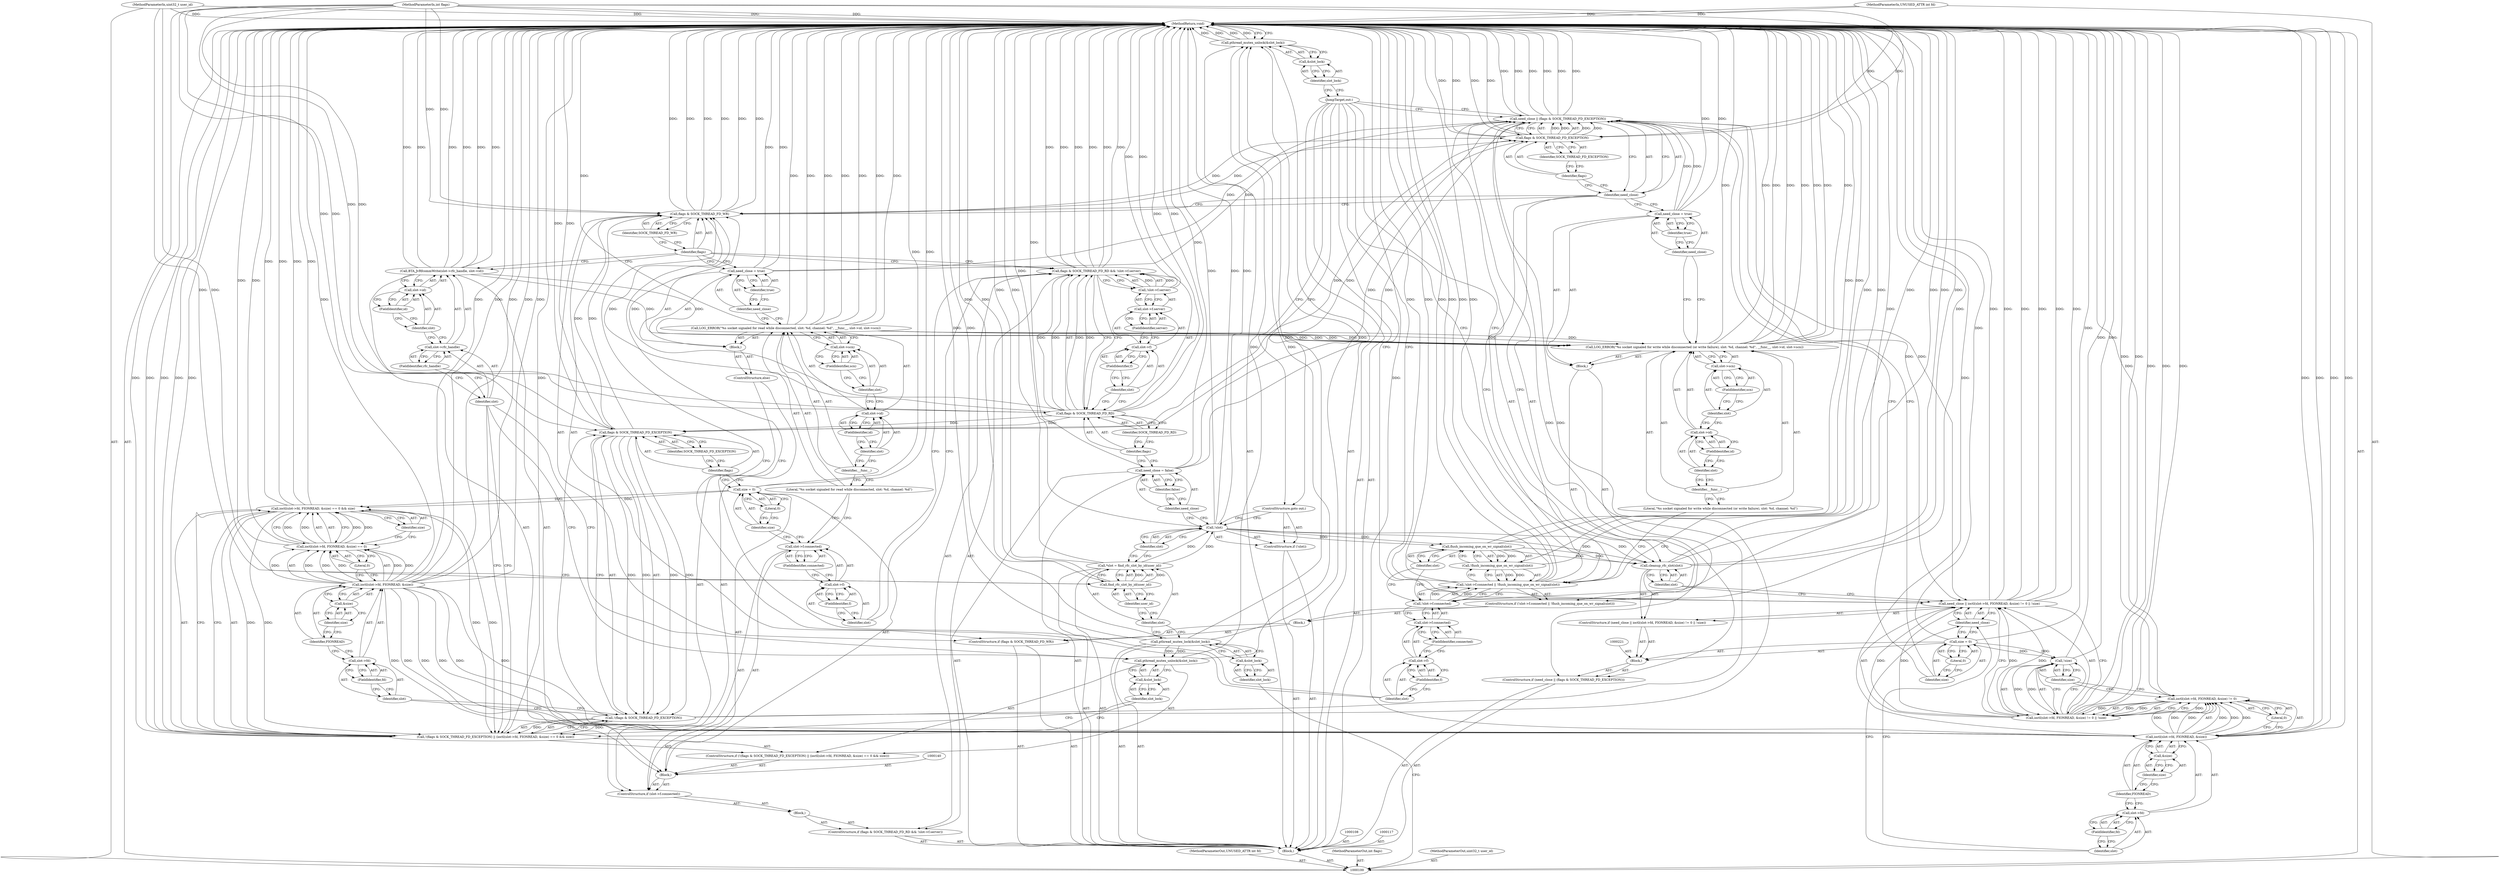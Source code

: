 digraph "1_Android_472271b153c5dc53c28beac55480a8d8434b2d5c_34" {
"1000246" [label="(MethodReturn,void)"];
"1000101" [label="(MethodParameterIn,UNUSED_ATTR int fd)"];
"1000342" [label="(MethodParameterOut,UNUSED_ATTR int fd)"];
"1000102" [label="(MethodParameterIn,int flags)"];
"1000343" [label="(MethodParameterOut,int flags)"];
"1000103" [label="(MethodParameterIn,uint32_t user_id)"];
"1000344" [label="(MethodParameterOut,uint32_t user_id)"];
"1000104" [label="(Block,)"];
"1000121" [label="(ControlStructure,if (flags & SOCK_THREAD_FD_RD && !slot->f.server))"];
"1000125" [label="(Identifier,SOCK_THREAD_FD_RD)"];
"1000126" [label="(Call,!slot->f.server)"];
"1000127" [label="(Call,slot->f.server)"];
"1000128" [label="(Call,slot->f)"];
"1000129" [label="(Identifier,slot)"];
"1000130" [label="(FieldIdentifier,f)"];
"1000131" [label="(FieldIdentifier,server)"];
"1000122" [label="(Call,flags & SOCK_THREAD_FD_RD && !slot->f.server)"];
"1000123" [label="(Call,flags & SOCK_THREAD_FD_RD)"];
"1000124" [label="(Identifier,flags)"];
"1000132" [label="(Block,)"];
"1000137" [label="(FieldIdentifier,f)"];
"1000138" [label="(FieldIdentifier,connected)"];
"1000133" [label="(ControlStructure,if (slot->f.connected))"];
"1000134" [label="(Call,slot->f.connected)"];
"1000135" [label="(Call,slot->f)"];
"1000136" [label="(Identifier,slot)"];
"1000141" [label="(Call,size = 0)"];
"1000142" [label="(Identifier,size)"];
"1000143" [label="(Literal,0)"];
"1000139" [label="(Block,)"];
"1000145" [label="(Call,!(flags & SOCK_THREAD_FD_EXCEPTION) || (ioctl(slot->fd, FIONREAD, &size) == 0 && size))"];
"1000146" [label="(Call,!(flags & SOCK_THREAD_FD_EXCEPTION))"];
"1000147" [label="(Call,flags & SOCK_THREAD_FD_EXCEPTION)"];
"1000148" [label="(Identifier,flags)"];
"1000149" [label="(Identifier,SOCK_THREAD_FD_EXCEPTION)"];
"1000150" [label="(Call,ioctl(slot->fd, FIONREAD, &size) == 0 && size)"];
"1000151" [label="(Call,ioctl(slot->fd, FIONREAD, &size) == 0)"];
"1000152" [label="(Call,ioctl(slot->fd, FIONREAD, &size))"];
"1000153" [label="(Call,slot->fd)"];
"1000154" [label="(Identifier,slot)"];
"1000144" [label="(ControlStructure,if (!(flags & SOCK_THREAD_FD_EXCEPTION) || (ioctl(slot->fd, FIONREAD, &size) == 0 && size)))"];
"1000155" [label="(FieldIdentifier,fd)"];
"1000156" [label="(Identifier,FIONREAD)"];
"1000157" [label="(Call,&size)"];
"1000158" [label="(Identifier,size)"];
"1000159" [label="(Literal,0)"];
"1000160" [label="(Identifier,size)"];
"1000162" [label="(Call,&slot_lock)"];
"1000163" [label="(Identifier,slot_lock)"];
"1000161" [label="(Call,pthread_mutex_unlock(&slot_lock))"];
"1000165" [label="(Call,slot->rfc_handle)"];
"1000166" [label="(Identifier,slot)"];
"1000167" [label="(FieldIdentifier,rfc_handle)"];
"1000168" [label="(Call,slot->id)"];
"1000169" [label="(Identifier,slot)"];
"1000170" [label="(FieldIdentifier,id)"];
"1000164" [label="(Call,BTA_JvRfcommWrite(slot->rfc_handle, slot->id))"];
"1000172" [label="(Block,)"];
"1000171" [label="(ControlStructure,else)"];
"1000176" [label="(Call,slot->id)"];
"1000177" [label="(Identifier,slot)"];
"1000178" [label="(FieldIdentifier,id)"];
"1000179" [label="(Call,slot->scn)"];
"1000180" [label="(Identifier,slot)"];
"1000181" [label="(FieldIdentifier,scn)"];
"1000174" [label="(Literal,\"%s socket signaled for read while disconnected, slot: %d, channel: %d\")"];
"1000173" [label="(Call,LOG_ERROR(\"%s socket signaled for read while disconnected, slot: %d, channel: %d\", __func__, slot->id, slot->scn))"];
"1000175" [label="(Identifier,__func__)"];
"1000184" [label="(Identifier,true)"];
"1000182" [label="(Call,need_close = true)"];
"1000183" [label="(Identifier,need_close)"];
"1000105" [label="(Call,pthread_mutex_lock(&slot_lock))"];
"1000106" [label="(Call,&slot_lock)"];
"1000107" [label="(Identifier,slot_lock)"];
"1000185" [label="(ControlStructure,if (flags & SOCK_THREAD_FD_WR))"];
"1000188" [label="(Identifier,SOCK_THREAD_FD_WR)"];
"1000189" [label="(Block,)"];
"1000186" [label="(Call,flags & SOCK_THREAD_FD_WR)"];
"1000187" [label="(Identifier,flags)"];
"1000190" [label="(ControlStructure,if (!slot->f.connected || !flush_incoming_que_on_wr_signal(slot)))"];
"1000196" [label="(FieldIdentifier,f)"];
"1000197" [label="(FieldIdentifier,connected)"];
"1000198" [label="(Call,!flush_incoming_que_on_wr_signal(slot))"];
"1000199" [label="(Call,flush_incoming_que_on_wr_signal(slot))"];
"1000191" [label="(Call,!slot->f.connected || !flush_incoming_que_on_wr_signal(slot))"];
"1000192" [label="(Call,!slot->f.connected)"];
"1000193" [label="(Call,slot->f.connected)"];
"1000194" [label="(Call,slot->f)"];
"1000195" [label="(Identifier,slot)"];
"1000200" [label="(Identifier,slot)"];
"1000201" [label="(Block,)"];
"1000204" [label="(Identifier,__func__)"];
"1000205" [label="(Call,slot->id)"];
"1000206" [label="(Identifier,slot)"];
"1000207" [label="(FieldIdentifier,id)"];
"1000208" [label="(Call,slot->scn)"];
"1000209" [label="(Identifier,slot)"];
"1000210" [label="(FieldIdentifier,scn)"];
"1000203" [label="(Literal,\"%s socket signaled for write while disconnected (or write failure), slot: %d, channel: %d\")"];
"1000202" [label="(Call,LOG_ERROR(\"%s socket signaled for write while disconnected (or write failure), slot: %d, channel: %d\", __func__, slot->id, slot->scn))"];
"1000213" [label="(Identifier,true)"];
"1000211" [label="(Call,need_close = true)"];
"1000212" [label="(Identifier,need_close)"];
"1000217" [label="(Call,flags & SOCK_THREAD_FD_EXCEPTION)"];
"1000218" [label="(Identifier,flags)"];
"1000214" [label="(ControlStructure,if (need_close || (flags & SOCK_THREAD_FD_EXCEPTION)))"];
"1000219" [label="(Identifier,SOCK_THREAD_FD_EXCEPTION)"];
"1000215" [label="(Call,need_close || (flags & SOCK_THREAD_FD_EXCEPTION))"];
"1000216" [label="(Identifier,need_close)"];
"1000224" [label="(Literal,0)"];
"1000220" [label="(Block,)"];
"1000222" [label="(Call,size = 0)"];
"1000223" [label="(Identifier,size)"];
"1000228" [label="(Call,ioctl(slot->fd, FIONREAD, &size) != 0 || !size)"];
"1000229" [label="(Call,ioctl(slot->fd, FIONREAD, &size) != 0)"];
"1000230" [label="(Call,ioctl(slot->fd, FIONREAD, &size))"];
"1000231" [label="(Call,slot->fd)"];
"1000232" [label="(Identifier,slot)"];
"1000233" [label="(FieldIdentifier,fd)"];
"1000234" [label="(Identifier,FIONREAD)"];
"1000225" [label="(ControlStructure,if (need_close || ioctl(slot->fd, FIONREAD, &size) != 0 || !size))"];
"1000235" [label="(Call,&size)"];
"1000236" [label="(Identifier,size)"];
"1000237" [label="(Literal,0)"];
"1000238" [label="(Call,!size)"];
"1000239" [label="(Identifier,size)"];
"1000226" [label="(Call,need_close || ioctl(slot->fd, FIONREAD, &size) != 0 || !size)"];
"1000227" [label="(Identifier,need_close)"];
"1000241" [label="(Identifier,slot)"];
"1000240" [label="(Call,cleanup_rfc_slot(slot))"];
"1000242" [label="(JumpTarget,out:)"];
"1000243" [label="(Call,pthread_mutex_unlock(&slot_lock))"];
"1000244" [label="(Call,&slot_lock)"];
"1000245" [label="(Identifier,slot_lock)"];
"1000109" [label="(Call,*slot = find_rfc_slot_by_id(user_id))"];
"1000110" [label="(Identifier,slot)"];
"1000111" [label="(Call,find_rfc_slot_by_id(user_id))"];
"1000112" [label="(Identifier,user_id)"];
"1000113" [label="(ControlStructure,if (!slot))"];
"1000114" [label="(Call,!slot)"];
"1000115" [label="(Identifier,slot)"];
"1000116" [label="(ControlStructure,goto out;)"];
"1000120" [label="(Identifier,false)"];
"1000118" [label="(Call,need_close = false)"];
"1000119" [label="(Identifier,need_close)"];
"1000246" -> "1000100"  [label="AST: "];
"1000246" -> "1000243"  [label="CFG: "];
"1000222" -> "1000246"  [label="DDG: "];
"1000230" -> "1000246"  [label="DDG: "];
"1000230" -> "1000246"  [label="DDG: "];
"1000230" -> "1000246"  [label="DDG: "];
"1000173" -> "1000246"  [label="DDG: "];
"1000173" -> "1000246"  [label="DDG: "];
"1000173" -> "1000246"  [label="DDG: "];
"1000173" -> "1000246"  [label="DDG: "];
"1000198" -> "1000246"  [label="DDG: "];
"1000152" -> "1000246"  [label="DDG: "];
"1000152" -> "1000246"  [label="DDG: "];
"1000152" -> "1000246"  [label="DDG: "];
"1000202" -> "1000246"  [label="DDG: "];
"1000202" -> "1000246"  [label="DDG: "];
"1000202" -> "1000246"  [label="DDG: "];
"1000202" -> "1000246"  [label="DDG: "];
"1000186" -> "1000246"  [label="DDG: "];
"1000186" -> "1000246"  [label="DDG: "];
"1000186" -> "1000246"  [label="DDG: "];
"1000164" -> "1000246"  [label="DDG: "];
"1000164" -> "1000246"  [label="DDG: "];
"1000164" -> "1000246"  [label="DDG: "];
"1000122" -> "1000246"  [label="DDG: "];
"1000122" -> "1000246"  [label="DDG: "];
"1000122" -> "1000246"  [label="DDG: "];
"1000141" -> "1000246"  [label="DDG: "];
"1000123" -> "1000246"  [label="DDG: "];
"1000226" -> "1000246"  [label="DDG: "];
"1000226" -> "1000246"  [label="DDG: "];
"1000226" -> "1000246"  [label="DDG: "];
"1000150" -> "1000246"  [label="DDG: "];
"1000150" -> "1000246"  [label="DDG: "];
"1000238" -> "1000246"  [label="DDG: "];
"1000199" -> "1000246"  [label="DDG: "];
"1000215" -> "1000246"  [label="DDG: "];
"1000215" -> "1000246"  [label="DDG: "];
"1000215" -> "1000246"  [label="DDG: "];
"1000105" -> "1000246"  [label="DDG: "];
"1000217" -> "1000246"  [label="DDG: "];
"1000217" -> "1000246"  [label="DDG: "];
"1000240" -> "1000246"  [label="DDG: "];
"1000240" -> "1000246"  [label="DDG: "];
"1000228" -> "1000246"  [label="DDG: "];
"1000228" -> "1000246"  [label="DDG: "];
"1000114" -> "1000246"  [label="DDG: "];
"1000114" -> "1000246"  [label="DDG: "];
"1000182" -> "1000246"  [label="DDG: "];
"1000151" -> "1000246"  [label="DDG: "];
"1000103" -> "1000246"  [label="DDG: "];
"1000191" -> "1000246"  [label="DDG: "];
"1000191" -> "1000246"  [label="DDG: "];
"1000191" -> "1000246"  [label="DDG: "];
"1000147" -> "1000246"  [label="DDG: "];
"1000126" -> "1000246"  [label="DDG: "];
"1000102" -> "1000246"  [label="DDG: "];
"1000111" -> "1000246"  [label="DDG: "];
"1000211" -> "1000246"  [label="DDG: "];
"1000192" -> "1000246"  [label="DDG: "];
"1000101" -> "1000246"  [label="DDG: "];
"1000118" -> "1000246"  [label="DDG: "];
"1000229" -> "1000246"  [label="DDG: "];
"1000145" -> "1000246"  [label="DDG: "];
"1000145" -> "1000246"  [label="DDG: "];
"1000145" -> "1000246"  [label="DDG: "];
"1000243" -> "1000246"  [label="DDG: "];
"1000243" -> "1000246"  [label="DDG: "];
"1000109" -> "1000246"  [label="DDG: "];
"1000101" -> "1000100"  [label="AST: "];
"1000101" -> "1000246"  [label="DDG: "];
"1000342" -> "1000100"  [label="AST: "];
"1000102" -> "1000100"  [label="AST: "];
"1000102" -> "1000246"  [label="DDG: "];
"1000102" -> "1000123"  [label="DDG: "];
"1000102" -> "1000147"  [label="DDG: "];
"1000102" -> "1000186"  [label="DDG: "];
"1000102" -> "1000217"  [label="DDG: "];
"1000343" -> "1000100"  [label="AST: "];
"1000103" -> "1000100"  [label="AST: "];
"1000103" -> "1000246"  [label="DDG: "];
"1000103" -> "1000111"  [label="DDG: "];
"1000344" -> "1000100"  [label="AST: "];
"1000104" -> "1000100"  [label="AST: "];
"1000105" -> "1000104"  [label="AST: "];
"1000108" -> "1000104"  [label="AST: "];
"1000109" -> "1000104"  [label="AST: "];
"1000113" -> "1000104"  [label="AST: "];
"1000117" -> "1000104"  [label="AST: "];
"1000118" -> "1000104"  [label="AST: "];
"1000121" -> "1000104"  [label="AST: "];
"1000185" -> "1000104"  [label="AST: "];
"1000214" -> "1000104"  [label="AST: "];
"1000242" -> "1000104"  [label="AST: "];
"1000243" -> "1000104"  [label="AST: "];
"1000121" -> "1000104"  [label="AST: "];
"1000122" -> "1000121"  [label="AST: "];
"1000132" -> "1000121"  [label="AST: "];
"1000125" -> "1000123"  [label="AST: "];
"1000125" -> "1000124"  [label="CFG: "];
"1000123" -> "1000125"  [label="CFG: "];
"1000126" -> "1000122"  [label="AST: "];
"1000126" -> "1000127"  [label="CFG: "];
"1000127" -> "1000126"  [label="AST: "];
"1000122" -> "1000126"  [label="CFG: "];
"1000126" -> "1000246"  [label="DDG: "];
"1000126" -> "1000122"  [label="DDG: "];
"1000127" -> "1000126"  [label="AST: "];
"1000127" -> "1000131"  [label="CFG: "];
"1000128" -> "1000127"  [label="AST: "];
"1000131" -> "1000127"  [label="AST: "];
"1000126" -> "1000127"  [label="CFG: "];
"1000128" -> "1000127"  [label="AST: "];
"1000128" -> "1000130"  [label="CFG: "];
"1000129" -> "1000128"  [label="AST: "];
"1000130" -> "1000128"  [label="AST: "];
"1000131" -> "1000128"  [label="CFG: "];
"1000129" -> "1000128"  [label="AST: "];
"1000129" -> "1000123"  [label="CFG: "];
"1000130" -> "1000129"  [label="CFG: "];
"1000130" -> "1000128"  [label="AST: "];
"1000130" -> "1000129"  [label="CFG: "];
"1000128" -> "1000130"  [label="CFG: "];
"1000131" -> "1000127"  [label="AST: "];
"1000131" -> "1000128"  [label="CFG: "];
"1000127" -> "1000131"  [label="CFG: "];
"1000122" -> "1000121"  [label="AST: "];
"1000122" -> "1000123"  [label="CFG: "];
"1000122" -> "1000126"  [label="CFG: "];
"1000123" -> "1000122"  [label="AST: "];
"1000126" -> "1000122"  [label="AST: "];
"1000136" -> "1000122"  [label="CFG: "];
"1000187" -> "1000122"  [label="CFG: "];
"1000122" -> "1000246"  [label="DDG: "];
"1000122" -> "1000246"  [label="DDG: "];
"1000122" -> "1000246"  [label="DDG: "];
"1000123" -> "1000122"  [label="DDG: "];
"1000123" -> "1000122"  [label="DDG: "];
"1000126" -> "1000122"  [label="DDG: "];
"1000123" -> "1000122"  [label="AST: "];
"1000123" -> "1000125"  [label="CFG: "];
"1000124" -> "1000123"  [label="AST: "];
"1000125" -> "1000123"  [label="AST: "];
"1000129" -> "1000123"  [label="CFG: "];
"1000122" -> "1000123"  [label="CFG: "];
"1000123" -> "1000246"  [label="DDG: "];
"1000123" -> "1000122"  [label="DDG: "];
"1000123" -> "1000122"  [label="DDG: "];
"1000102" -> "1000123"  [label="DDG: "];
"1000123" -> "1000147"  [label="DDG: "];
"1000123" -> "1000186"  [label="DDG: "];
"1000124" -> "1000123"  [label="AST: "];
"1000124" -> "1000118"  [label="CFG: "];
"1000125" -> "1000124"  [label="CFG: "];
"1000132" -> "1000121"  [label="AST: "];
"1000133" -> "1000132"  [label="AST: "];
"1000137" -> "1000135"  [label="AST: "];
"1000137" -> "1000136"  [label="CFG: "];
"1000135" -> "1000137"  [label="CFG: "];
"1000138" -> "1000134"  [label="AST: "];
"1000138" -> "1000135"  [label="CFG: "];
"1000134" -> "1000138"  [label="CFG: "];
"1000133" -> "1000132"  [label="AST: "];
"1000134" -> "1000133"  [label="AST: "];
"1000139" -> "1000133"  [label="AST: "];
"1000171" -> "1000133"  [label="AST: "];
"1000134" -> "1000133"  [label="AST: "];
"1000134" -> "1000138"  [label="CFG: "];
"1000135" -> "1000134"  [label="AST: "];
"1000138" -> "1000134"  [label="AST: "];
"1000142" -> "1000134"  [label="CFG: "];
"1000174" -> "1000134"  [label="CFG: "];
"1000135" -> "1000134"  [label="AST: "];
"1000135" -> "1000137"  [label="CFG: "];
"1000136" -> "1000135"  [label="AST: "];
"1000137" -> "1000135"  [label="AST: "];
"1000138" -> "1000135"  [label="CFG: "];
"1000136" -> "1000135"  [label="AST: "];
"1000136" -> "1000122"  [label="CFG: "];
"1000137" -> "1000136"  [label="CFG: "];
"1000141" -> "1000139"  [label="AST: "];
"1000141" -> "1000143"  [label="CFG: "];
"1000142" -> "1000141"  [label="AST: "];
"1000143" -> "1000141"  [label="AST: "];
"1000148" -> "1000141"  [label="CFG: "];
"1000141" -> "1000246"  [label="DDG: "];
"1000141" -> "1000150"  [label="DDG: "];
"1000142" -> "1000141"  [label="AST: "];
"1000142" -> "1000134"  [label="CFG: "];
"1000143" -> "1000142"  [label="CFG: "];
"1000143" -> "1000141"  [label="AST: "];
"1000143" -> "1000142"  [label="CFG: "];
"1000141" -> "1000143"  [label="CFG: "];
"1000139" -> "1000133"  [label="AST: "];
"1000140" -> "1000139"  [label="AST: "];
"1000141" -> "1000139"  [label="AST: "];
"1000144" -> "1000139"  [label="AST: "];
"1000164" -> "1000139"  [label="AST: "];
"1000145" -> "1000144"  [label="AST: "];
"1000145" -> "1000146"  [label="CFG: "];
"1000145" -> "1000150"  [label="CFG: "];
"1000146" -> "1000145"  [label="AST: "];
"1000150" -> "1000145"  [label="AST: "];
"1000163" -> "1000145"  [label="CFG: "];
"1000166" -> "1000145"  [label="CFG: "];
"1000145" -> "1000246"  [label="DDG: "];
"1000145" -> "1000246"  [label="DDG: "];
"1000145" -> "1000246"  [label="DDG: "];
"1000146" -> "1000145"  [label="DDG: "];
"1000150" -> "1000145"  [label="DDG: "];
"1000150" -> "1000145"  [label="DDG: "];
"1000146" -> "1000145"  [label="AST: "];
"1000146" -> "1000147"  [label="CFG: "];
"1000147" -> "1000146"  [label="AST: "];
"1000154" -> "1000146"  [label="CFG: "];
"1000145" -> "1000146"  [label="CFG: "];
"1000146" -> "1000145"  [label="DDG: "];
"1000147" -> "1000146"  [label="DDG: "];
"1000147" -> "1000146"  [label="DDG: "];
"1000146" -> "1000215"  [label="DDG: "];
"1000147" -> "1000146"  [label="AST: "];
"1000147" -> "1000149"  [label="CFG: "];
"1000148" -> "1000147"  [label="AST: "];
"1000149" -> "1000147"  [label="AST: "];
"1000146" -> "1000147"  [label="CFG: "];
"1000147" -> "1000246"  [label="DDG: "];
"1000147" -> "1000146"  [label="DDG: "];
"1000147" -> "1000146"  [label="DDG: "];
"1000123" -> "1000147"  [label="DDG: "];
"1000102" -> "1000147"  [label="DDG: "];
"1000147" -> "1000186"  [label="DDG: "];
"1000147" -> "1000217"  [label="DDG: "];
"1000148" -> "1000147"  [label="AST: "];
"1000148" -> "1000141"  [label="CFG: "];
"1000149" -> "1000148"  [label="CFG: "];
"1000149" -> "1000147"  [label="AST: "];
"1000149" -> "1000148"  [label="CFG: "];
"1000147" -> "1000149"  [label="CFG: "];
"1000150" -> "1000145"  [label="AST: "];
"1000150" -> "1000151"  [label="CFG: "];
"1000150" -> "1000160"  [label="CFG: "];
"1000151" -> "1000150"  [label="AST: "];
"1000160" -> "1000150"  [label="AST: "];
"1000145" -> "1000150"  [label="CFG: "];
"1000150" -> "1000246"  [label="DDG: "];
"1000150" -> "1000246"  [label="DDG: "];
"1000150" -> "1000145"  [label="DDG: "];
"1000150" -> "1000145"  [label="DDG: "];
"1000151" -> "1000150"  [label="DDG: "];
"1000151" -> "1000150"  [label="DDG: "];
"1000141" -> "1000150"  [label="DDG: "];
"1000151" -> "1000150"  [label="AST: "];
"1000151" -> "1000159"  [label="CFG: "];
"1000152" -> "1000151"  [label="AST: "];
"1000159" -> "1000151"  [label="AST: "];
"1000160" -> "1000151"  [label="CFG: "];
"1000150" -> "1000151"  [label="CFG: "];
"1000151" -> "1000246"  [label="DDG: "];
"1000151" -> "1000150"  [label="DDG: "];
"1000151" -> "1000150"  [label="DDG: "];
"1000152" -> "1000151"  [label="DDG: "];
"1000152" -> "1000151"  [label="DDG: "];
"1000152" -> "1000151"  [label="DDG: "];
"1000152" -> "1000151"  [label="AST: "];
"1000152" -> "1000157"  [label="CFG: "];
"1000153" -> "1000152"  [label="AST: "];
"1000156" -> "1000152"  [label="AST: "];
"1000157" -> "1000152"  [label="AST: "];
"1000159" -> "1000152"  [label="CFG: "];
"1000152" -> "1000246"  [label="DDG: "];
"1000152" -> "1000246"  [label="DDG: "];
"1000152" -> "1000246"  [label="DDG: "];
"1000152" -> "1000151"  [label="DDG: "];
"1000152" -> "1000151"  [label="DDG: "];
"1000152" -> "1000151"  [label="DDG: "];
"1000152" -> "1000230"  [label="DDG: "];
"1000152" -> "1000230"  [label="DDG: "];
"1000152" -> "1000230"  [label="DDG: "];
"1000153" -> "1000152"  [label="AST: "];
"1000153" -> "1000155"  [label="CFG: "];
"1000154" -> "1000153"  [label="AST: "];
"1000155" -> "1000153"  [label="AST: "];
"1000156" -> "1000153"  [label="CFG: "];
"1000154" -> "1000153"  [label="AST: "];
"1000154" -> "1000146"  [label="CFG: "];
"1000155" -> "1000154"  [label="CFG: "];
"1000144" -> "1000139"  [label="AST: "];
"1000145" -> "1000144"  [label="AST: "];
"1000161" -> "1000144"  [label="AST: "];
"1000155" -> "1000153"  [label="AST: "];
"1000155" -> "1000154"  [label="CFG: "];
"1000153" -> "1000155"  [label="CFG: "];
"1000156" -> "1000152"  [label="AST: "];
"1000156" -> "1000153"  [label="CFG: "];
"1000158" -> "1000156"  [label="CFG: "];
"1000157" -> "1000152"  [label="AST: "];
"1000157" -> "1000158"  [label="CFG: "];
"1000158" -> "1000157"  [label="AST: "];
"1000152" -> "1000157"  [label="CFG: "];
"1000158" -> "1000157"  [label="AST: "];
"1000158" -> "1000156"  [label="CFG: "];
"1000157" -> "1000158"  [label="CFG: "];
"1000159" -> "1000151"  [label="AST: "];
"1000159" -> "1000152"  [label="CFG: "];
"1000151" -> "1000159"  [label="CFG: "];
"1000160" -> "1000150"  [label="AST: "];
"1000160" -> "1000151"  [label="CFG: "];
"1000150" -> "1000160"  [label="CFG: "];
"1000162" -> "1000161"  [label="AST: "];
"1000162" -> "1000163"  [label="CFG: "];
"1000163" -> "1000162"  [label="AST: "];
"1000161" -> "1000162"  [label="CFG: "];
"1000163" -> "1000162"  [label="AST: "];
"1000163" -> "1000145"  [label="CFG: "];
"1000162" -> "1000163"  [label="CFG: "];
"1000161" -> "1000144"  [label="AST: "];
"1000161" -> "1000162"  [label="CFG: "];
"1000162" -> "1000161"  [label="AST: "];
"1000166" -> "1000161"  [label="CFG: "];
"1000105" -> "1000161"  [label="DDG: "];
"1000161" -> "1000243"  [label="DDG: "];
"1000165" -> "1000164"  [label="AST: "];
"1000165" -> "1000167"  [label="CFG: "];
"1000166" -> "1000165"  [label="AST: "];
"1000167" -> "1000165"  [label="AST: "];
"1000169" -> "1000165"  [label="CFG: "];
"1000166" -> "1000165"  [label="AST: "];
"1000166" -> "1000161"  [label="CFG: "];
"1000166" -> "1000145"  [label="CFG: "];
"1000167" -> "1000166"  [label="CFG: "];
"1000167" -> "1000165"  [label="AST: "];
"1000167" -> "1000166"  [label="CFG: "];
"1000165" -> "1000167"  [label="CFG: "];
"1000168" -> "1000164"  [label="AST: "];
"1000168" -> "1000170"  [label="CFG: "];
"1000169" -> "1000168"  [label="AST: "];
"1000170" -> "1000168"  [label="AST: "];
"1000164" -> "1000168"  [label="CFG: "];
"1000169" -> "1000168"  [label="AST: "];
"1000169" -> "1000165"  [label="CFG: "];
"1000170" -> "1000169"  [label="CFG: "];
"1000170" -> "1000168"  [label="AST: "];
"1000170" -> "1000169"  [label="CFG: "];
"1000168" -> "1000170"  [label="CFG: "];
"1000164" -> "1000139"  [label="AST: "];
"1000164" -> "1000168"  [label="CFG: "];
"1000165" -> "1000164"  [label="AST: "];
"1000168" -> "1000164"  [label="AST: "];
"1000187" -> "1000164"  [label="CFG: "];
"1000164" -> "1000246"  [label="DDG: "];
"1000164" -> "1000246"  [label="DDG: "];
"1000164" -> "1000246"  [label="DDG: "];
"1000164" -> "1000202"  [label="DDG: "];
"1000172" -> "1000171"  [label="AST: "];
"1000173" -> "1000172"  [label="AST: "];
"1000182" -> "1000172"  [label="AST: "];
"1000171" -> "1000133"  [label="AST: "];
"1000172" -> "1000171"  [label="AST: "];
"1000176" -> "1000173"  [label="AST: "];
"1000176" -> "1000178"  [label="CFG: "];
"1000177" -> "1000176"  [label="AST: "];
"1000178" -> "1000176"  [label="AST: "];
"1000180" -> "1000176"  [label="CFG: "];
"1000177" -> "1000176"  [label="AST: "];
"1000177" -> "1000175"  [label="CFG: "];
"1000178" -> "1000177"  [label="CFG: "];
"1000178" -> "1000176"  [label="AST: "];
"1000178" -> "1000177"  [label="CFG: "];
"1000176" -> "1000178"  [label="CFG: "];
"1000179" -> "1000173"  [label="AST: "];
"1000179" -> "1000181"  [label="CFG: "];
"1000180" -> "1000179"  [label="AST: "];
"1000181" -> "1000179"  [label="AST: "];
"1000173" -> "1000179"  [label="CFG: "];
"1000180" -> "1000179"  [label="AST: "];
"1000180" -> "1000176"  [label="CFG: "];
"1000181" -> "1000180"  [label="CFG: "];
"1000181" -> "1000179"  [label="AST: "];
"1000181" -> "1000180"  [label="CFG: "];
"1000179" -> "1000181"  [label="CFG: "];
"1000174" -> "1000173"  [label="AST: "];
"1000174" -> "1000134"  [label="CFG: "];
"1000175" -> "1000174"  [label="CFG: "];
"1000173" -> "1000172"  [label="AST: "];
"1000173" -> "1000179"  [label="CFG: "];
"1000174" -> "1000173"  [label="AST: "];
"1000175" -> "1000173"  [label="AST: "];
"1000176" -> "1000173"  [label="AST: "];
"1000179" -> "1000173"  [label="AST: "];
"1000183" -> "1000173"  [label="CFG: "];
"1000173" -> "1000246"  [label="DDG: "];
"1000173" -> "1000246"  [label="DDG: "];
"1000173" -> "1000246"  [label="DDG: "];
"1000173" -> "1000246"  [label="DDG: "];
"1000173" -> "1000202"  [label="DDG: "];
"1000173" -> "1000202"  [label="DDG: "];
"1000173" -> "1000202"  [label="DDG: "];
"1000175" -> "1000173"  [label="AST: "];
"1000175" -> "1000174"  [label="CFG: "];
"1000177" -> "1000175"  [label="CFG: "];
"1000184" -> "1000182"  [label="AST: "];
"1000184" -> "1000183"  [label="CFG: "];
"1000182" -> "1000184"  [label="CFG: "];
"1000182" -> "1000172"  [label="AST: "];
"1000182" -> "1000184"  [label="CFG: "];
"1000183" -> "1000182"  [label="AST: "];
"1000184" -> "1000182"  [label="AST: "];
"1000187" -> "1000182"  [label="CFG: "];
"1000182" -> "1000246"  [label="DDG: "];
"1000182" -> "1000215"  [label="DDG: "];
"1000183" -> "1000182"  [label="AST: "];
"1000183" -> "1000173"  [label="CFG: "];
"1000184" -> "1000183"  [label="CFG: "];
"1000105" -> "1000104"  [label="AST: "];
"1000105" -> "1000106"  [label="CFG: "];
"1000106" -> "1000105"  [label="AST: "];
"1000110" -> "1000105"  [label="CFG: "];
"1000105" -> "1000246"  [label="DDG: "];
"1000105" -> "1000161"  [label="DDG: "];
"1000105" -> "1000243"  [label="DDG: "];
"1000106" -> "1000105"  [label="AST: "];
"1000106" -> "1000107"  [label="CFG: "];
"1000107" -> "1000106"  [label="AST: "];
"1000105" -> "1000106"  [label="CFG: "];
"1000107" -> "1000106"  [label="AST: "];
"1000107" -> "1000100"  [label="CFG: "];
"1000106" -> "1000107"  [label="CFG: "];
"1000185" -> "1000104"  [label="AST: "];
"1000186" -> "1000185"  [label="AST: "];
"1000189" -> "1000185"  [label="AST: "];
"1000188" -> "1000186"  [label="AST: "];
"1000188" -> "1000187"  [label="CFG: "];
"1000186" -> "1000188"  [label="CFG: "];
"1000189" -> "1000185"  [label="AST: "];
"1000190" -> "1000189"  [label="AST: "];
"1000186" -> "1000185"  [label="AST: "];
"1000186" -> "1000188"  [label="CFG: "];
"1000187" -> "1000186"  [label="AST: "];
"1000188" -> "1000186"  [label="AST: "];
"1000195" -> "1000186"  [label="CFG: "];
"1000216" -> "1000186"  [label="CFG: "];
"1000186" -> "1000246"  [label="DDG: "];
"1000186" -> "1000246"  [label="DDG: "];
"1000186" -> "1000246"  [label="DDG: "];
"1000147" -> "1000186"  [label="DDG: "];
"1000123" -> "1000186"  [label="DDG: "];
"1000102" -> "1000186"  [label="DDG: "];
"1000186" -> "1000217"  [label="DDG: "];
"1000187" -> "1000186"  [label="AST: "];
"1000187" -> "1000164"  [label="CFG: "];
"1000187" -> "1000182"  [label="CFG: "];
"1000187" -> "1000122"  [label="CFG: "];
"1000188" -> "1000187"  [label="CFG: "];
"1000190" -> "1000189"  [label="AST: "];
"1000191" -> "1000190"  [label="AST: "];
"1000201" -> "1000190"  [label="AST: "];
"1000196" -> "1000194"  [label="AST: "];
"1000196" -> "1000195"  [label="CFG: "];
"1000194" -> "1000196"  [label="CFG: "];
"1000197" -> "1000193"  [label="AST: "];
"1000197" -> "1000194"  [label="CFG: "];
"1000193" -> "1000197"  [label="CFG: "];
"1000198" -> "1000191"  [label="AST: "];
"1000198" -> "1000199"  [label="CFG: "];
"1000199" -> "1000198"  [label="AST: "];
"1000191" -> "1000198"  [label="CFG: "];
"1000198" -> "1000246"  [label="DDG: "];
"1000198" -> "1000191"  [label="DDG: "];
"1000199" -> "1000198"  [label="DDG: "];
"1000199" -> "1000198"  [label="AST: "];
"1000199" -> "1000200"  [label="CFG: "];
"1000200" -> "1000199"  [label="AST: "];
"1000198" -> "1000199"  [label="CFG: "];
"1000199" -> "1000246"  [label="DDG: "];
"1000199" -> "1000198"  [label="DDG: "];
"1000114" -> "1000199"  [label="DDG: "];
"1000199" -> "1000240"  [label="DDG: "];
"1000191" -> "1000190"  [label="AST: "];
"1000191" -> "1000192"  [label="CFG: "];
"1000191" -> "1000198"  [label="CFG: "];
"1000192" -> "1000191"  [label="AST: "];
"1000198" -> "1000191"  [label="AST: "];
"1000203" -> "1000191"  [label="CFG: "];
"1000216" -> "1000191"  [label="CFG: "];
"1000191" -> "1000246"  [label="DDG: "];
"1000191" -> "1000246"  [label="DDG: "];
"1000191" -> "1000246"  [label="DDG: "];
"1000192" -> "1000191"  [label="DDG: "];
"1000198" -> "1000191"  [label="DDG: "];
"1000192" -> "1000191"  [label="AST: "];
"1000192" -> "1000193"  [label="CFG: "];
"1000193" -> "1000192"  [label="AST: "];
"1000200" -> "1000192"  [label="CFG: "];
"1000191" -> "1000192"  [label="CFG: "];
"1000192" -> "1000246"  [label="DDG: "];
"1000192" -> "1000191"  [label="DDG: "];
"1000193" -> "1000192"  [label="AST: "];
"1000193" -> "1000197"  [label="CFG: "];
"1000194" -> "1000193"  [label="AST: "];
"1000197" -> "1000193"  [label="AST: "];
"1000192" -> "1000193"  [label="CFG: "];
"1000194" -> "1000193"  [label="AST: "];
"1000194" -> "1000196"  [label="CFG: "];
"1000195" -> "1000194"  [label="AST: "];
"1000196" -> "1000194"  [label="AST: "];
"1000197" -> "1000194"  [label="CFG: "];
"1000195" -> "1000194"  [label="AST: "];
"1000195" -> "1000186"  [label="CFG: "];
"1000196" -> "1000195"  [label="CFG: "];
"1000200" -> "1000199"  [label="AST: "];
"1000200" -> "1000192"  [label="CFG: "];
"1000199" -> "1000200"  [label="CFG: "];
"1000201" -> "1000190"  [label="AST: "];
"1000202" -> "1000201"  [label="AST: "];
"1000211" -> "1000201"  [label="AST: "];
"1000204" -> "1000202"  [label="AST: "];
"1000204" -> "1000203"  [label="CFG: "];
"1000206" -> "1000204"  [label="CFG: "];
"1000205" -> "1000202"  [label="AST: "];
"1000205" -> "1000207"  [label="CFG: "];
"1000206" -> "1000205"  [label="AST: "];
"1000207" -> "1000205"  [label="AST: "];
"1000209" -> "1000205"  [label="CFG: "];
"1000206" -> "1000205"  [label="AST: "];
"1000206" -> "1000204"  [label="CFG: "];
"1000207" -> "1000206"  [label="CFG: "];
"1000207" -> "1000205"  [label="AST: "];
"1000207" -> "1000206"  [label="CFG: "];
"1000205" -> "1000207"  [label="CFG: "];
"1000208" -> "1000202"  [label="AST: "];
"1000208" -> "1000210"  [label="CFG: "];
"1000209" -> "1000208"  [label="AST: "];
"1000210" -> "1000208"  [label="AST: "];
"1000202" -> "1000208"  [label="CFG: "];
"1000209" -> "1000208"  [label="AST: "];
"1000209" -> "1000205"  [label="CFG: "];
"1000210" -> "1000209"  [label="CFG: "];
"1000210" -> "1000208"  [label="AST: "];
"1000210" -> "1000209"  [label="CFG: "];
"1000208" -> "1000210"  [label="CFG: "];
"1000203" -> "1000202"  [label="AST: "];
"1000203" -> "1000191"  [label="CFG: "];
"1000204" -> "1000203"  [label="CFG: "];
"1000202" -> "1000201"  [label="AST: "];
"1000202" -> "1000208"  [label="CFG: "];
"1000203" -> "1000202"  [label="AST: "];
"1000204" -> "1000202"  [label="AST: "];
"1000205" -> "1000202"  [label="AST: "];
"1000208" -> "1000202"  [label="AST: "];
"1000212" -> "1000202"  [label="CFG: "];
"1000202" -> "1000246"  [label="DDG: "];
"1000202" -> "1000246"  [label="DDG: "];
"1000202" -> "1000246"  [label="DDG: "];
"1000202" -> "1000246"  [label="DDG: "];
"1000173" -> "1000202"  [label="DDG: "];
"1000173" -> "1000202"  [label="DDG: "];
"1000173" -> "1000202"  [label="DDG: "];
"1000164" -> "1000202"  [label="DDG: "];
"1000213" -> "1000211"  [label="AST: "];
"1000213" -> "1000212"  [label="CFG: "];
"1000211" -> "1000213"  [label="CFG: "];
"1000211" -> "1000201"  [label="AST: "];
"1000211" -> "1000213"  [label="CFG: "];
"1000212" -> "1000211"  [label="AST: "];
"1000213" -> "1000211"  [label="AST: "];
"1000216" -> "1000211"  [label="CFG: "];
"1000211" -> "1000246"  [label="DDG: "];
"1000211" -> "1000215"  [label="DDG: "];
"1000212" -> "1000211"  [label="AST: "];
"1000212" -> "1000202"  [label="CFG: "];
"1000213" -> "1000212"  [label="CFG: "];
"1000217" -> "1000215"  [label="AST: "];
"1000217" -> "1000219"  [label="CFG: "];
"1000218" -> "1000217"  [label="AST: "];
"1000219" -> "1000217"  [label="AST: "];
"1000215" -> "1000217"  [label="CFG: "];
"1000217" -> "1000246"  [label="DDG: "];
"1000217" -> "1000246"  [label="DDG: "];
"1000217" -> "1000215"  [label="DDG: "];
"1000217" -> "1000215"  [label="DDG: "];
"1000186" -> "1000217"  [label="DDG: "];
"1000102" -> "1000217"  [label="DDG: "];
"1000147" -> "1000217"  [label="DDG: "];
"1000218" -> "1000217"  [label="AST: "];
"1000218" -> "1000216"  [label="CFG: "];
"1000219" -> "1000218"  [label="CFG: "];
"1000214" -> "1000104"  [label="AST: "];
"1000215" -> "1000214"  [label="AST: "];
"1000220" -> "1000214"  [label="AST: "];
"1000219" -> "1000217"  [label="AST: "];
"1000219" -> "1000218"  [label="CFG: "];
"1000217" -> "1000219"  [label="CFG: "];
"1000215" -> "1000214"  [label="AST: "];
"1000215" -> "1000216"  [label="CFG: "];
"1000215" -> "1000217"  [label="CFG: "];
"1000216" -> "1000215"  [label="AST: "];
"1000217" -> "1000215"  [label="AST: "];
"1000223" -> "1000215"  [label="CFG: "];
"1000242" -> "1000215"  [label="CFG: "];
"1000215" -> "1000246"  [label="DDG: "];
"1000215" -> "1000246"  [label="DDG: "];
"1000215" -> "1000246"  [label="DDG: "];
"1000211" -> "1000215"  [label="DDG: "];
"1000118" -> "1000215"  [label="DDG: "];
"1000182" -> "1000215"  [label="DDG: "];
"1000217" -> "1000215"  [label="DDG: "];
"1000217" -> "1000215"  [label="DDG: "];
"1000146" -> "1000215"  [label="DDG: "];
"1000215" -> "1000226"  [label="DDG: "];
"1000216" -> "1000215"  [label="AST: "];
"1000216" -> "1000211"  [label="CFG: "];
"1000216" -> "1000191"  [label="CFG: "];
"1000216" -> "1000186"  [label="CFG: "];
"1000218" -> "1000216"  [label="CFG: "];
"1000215" -> "1000216"  [label="CFG: "];
"1000224" -> "1000222"  [label="AST: "];
"1000224" -> "1000223"  [label="CFG: "];
"1000222" -> "1000224"  [label="CFG: "];
"1000220" -> "1000214"  [label="AST: "];
"1000221" -> "1000220"  [label="AST: "];
"1000222" -> "1000220"  [label="AST: "];
"1000225" -> "1000220"  [label="AST: "];
"1000222" -> "1000220"  [label="AST: "];
"1000222" -> "1000224"  [label="CFG: "];
"1000223" -> "1000222"  [label="AST: "];
"1000224" -> "1000222"  [label="AST: "];
"1000227" -> "1000222"  [label="CFG: "];
"1000222" -> "1000246"  [label="DDG: "];
"1000222" -> "1000238"  [label="DDG: "];
"1000223" -> "1000222"  [label="AST: "];
"1000223" -> "1000215"  [label="CFG: "];
"1000224" -> "1000223"  [label="CFG: "];
"1000228" -> "1000226"  [label="AST: "];
"1000228" -> "1000229"  [label="CFG: "];
"1000228" -> "1000238"  [label="CFG: "];
"1000229" -> "1000228"  [label="AST: "];
"1000238" -> "1000228"  [label="AST: "];
"1000226" -> "1000228"  [label="CFG: "];
"1000228" -> "1000246"  [label="DDG: "];
"1000228" -> "1000246"  [label="DDG: "];
"1000228" -> "1000226"  [label="DDG: "];
"1000228" -> "1000226"  [label="DDG: "];
"1000229" -> "1000228"  [label="DDG: "];
"1000229" -> "1000228"  [label="DDG: "];
"1000238" -> "1000228"  [label="DDG: "];
"1000229" -> "1000228"  [label="AST: "];
"1000229" -> "1000237"  [label="CFG: "];
"1000230" -> "1000229"  [label="AST: "];
"1000237" -> "1000229"  [label="AST: "];
"1000239" -> "1000229"  [label="CFG: "];
"1000228" -> "1000229"  [label="CFG: "];
"1000229" -> "1000246"  [label="DDG: "];
"1000229" -> "1000228"  [label="DDG: "];
"1000229" -> "1000228"  [label="DDG: "];
"1000230" -> "1000229"  [label="DDG: "];
"1000230" -> "1000229"  [label="DDG: "];
"1000230" -> "1000229"  [label="DDG: "];
"1000230" -> "1000229"  [label="AST: "];
"1000230" -> "1000235"  [label="CFG: "];
"1000231" -> "1000230"  [label="AST: "];
"1000234" -> "1000230"  [label="AST: "];
"1000235" -> "1000230"  [label="AST: "];
"1000237" -> "1000230"  [label="CFG: "];
"1000230" -> "1000246"  [label="DDG: "];
"1000230" -> "1000246"  [label="DDG: "];
"1000230" -> "1000246"  [label="DDG: "];
"1000230" -> "1000229"  [label="DDG: "];
"1000230" -> "1000229"  [label="DDG: "];
"1000230" -> "1000229"  [label="DDG: "];
"1000152" -> "1000230"  [label="DDG: "];
"1000152" -> "1000230"  [label="DDG: "];
"1000152" -> "1000230"  [label="DDG: "];
"1000231" -> "1000230"  [label="AST: "];
"1000231" -> "1000233"  [label="CFG: "];
"1000232" -> "1000231"  [label="AST: "];
"1000233" -> "1000231"  [label="AST: "];
"1000234" -> "1000231"  [label="CFG: "];
"1000232" -> "1000231"  [label="AST: "];
"1000232" -> "1000227"  [label="CFG: "];
"1000233" -> "1000232"  [label="CFG: "];
"1000233" -> "1000231"  [label="AST: "];
"1000233" -> "1000232"  [label="CFG: "];
"1000231" -> "1000233"  [label="CFG: "];
"1000234" -> "1000230"  [label="AST: "];
"1000234" -> "1000231"  [label="CFG: "];
"1000236" -> "1000234"  [label="CFG: "];
"1000225" -> "1000220"  [label="AST: "];
"1000226" -> "1000225"  [label="AST: "];
"1000240" -> "1000225"  [label="AST: "];
"1000235" -> "1000230"  [label="AST: "];
"1000235" -> "1000236"  [label="CFG: "];
"1000236" -> "1000235"  [label="AST: "];
"1000230" -> "1000235"  [label="CFG: "];
"1000236" -> "1000235"  [label="AST: "];
"1000236" -> "1000234"  [label="CFG: "];
"1000235" -> "1000236"  [label="CFG: "];
"1000237" -> "1000229"  [label="AST: "];
"1000237" -> "1000230"  [label="CFG: "];
"1000229" -> "1000237"  [label="CFG: "];
"1000238" -> "1000228"  [label="AST: "];
"1000238" -> "1000239"  [label="CFG: "];
"1000239" -> "1000238"  [label="AST: "];
"1000228" -> "1000238"  [label="CFG: "];
"1000238" -> "1000246"  [label="DDG: "];
"1000238" -> "1000228"  [label="DDG: "];
"1000222" -> "1000238"  [label="DDG: "];
"1000239" -> "1000238"  [label="AST: "];
"1000239" -> "1000229"  [label="CFG: "];
"1000238" -> "1000239"  [label="CFG: "];
"1000226" -> "1000225"  [label="AST: "];
"1000226" -> "1000227"  [label="CFG: "];
"1000226" -> "1000228"  [label="CFG: "];
"1000227" -> "1000226"  [label="AST: "];
"1000228" -> "1000226"  [label="AST: "];
"1000241" -> "1000226"  [label="CFG: "];
"1000242" -> "1000226"  [label="CFG: "];
"1000226" -> "1000246"  [label="DDG: "];
"1000226" -> "1000246"  [label="DDG: "];
"1000226" -> "1000246"  [label="DDG: "];
"1000215" -> "1000226"  [label="DDG: "];
"1000228" -> "1000226"  [label="DDG: "];
"1000228" -> "1000226"  [label="DDG: "];
"1000227" -> "1000226"  [label="AST: "];
"1000227" -> "1000222"  [label="CFG: "];
"1000232" -> "1000227"  [label="CFG: "];
"1000226" -> "1000227"  [label="CFG: "];
"1000241" -> "1000240"  [label="AST: "];
"1000241" -> "1000226"  [label="CFG: "];
"1000240" -> "1000241"  [label="CFG: "];
"1000240" -> "1000225"  [label="AST: "];
"1000240" -> "1000241"  [label="CFG: "];
"1000241" -> "1000240"  [label="AST: "];
"1000242" -> "1000240"  [label="CFG: "];
"1000240" -> "1000246"  [label="DDG: "];
"1000240" -> "1000246"  [label="DDG: "];
"1000199" -> "1000240"  [label="DDG: "];
"1000114" -> "1000240"  [label="DDG: "];
"1000242" -> "1000104"  [label="AST: "];
"1000242" -> "1000240"  [label="CFG: "];
"1000242" -> "1000226"  [label="CFG: "];
"1000242" -> "1000215"  [label="CFG: "];
"1000242" -> "1000116"  [label="CFG: "];
"1000245" -> "1000242"  [label="CFG: "];
"1000243" -> "1000104"  [label="AST: "];
"1000243" -> "1000244"  [label="CFG: "];
"1000244" -> "1000243"  [label="AST: "];
"1000246" -> "1000243"  [label="CFG: "];
"1000243" -> "1000246"  [label="DDG: "];
"1000243" -> "1000246"  [label="DDG: "];
"1000161" -> "1000243"  [label="DDG: "];
"1000105" -> "1000243"  [label="DDG: "];
"1000244" -> "1000243"  [label="AST: "];
"1000244" -> "1000245"  [label="CFG: "];
"1000245" -> "1000244"  [label="AST: "];
"1000243" -> "1000244"  [label="CFG: "];
"1000245" -> "1000244"  [label="AST: "];
"1000245" -> "1000242"  [label="CFG: "];
"1000244" -> "1000245"  [label="CFG: "];
"1000109" -> "1000104"  [label="AST: "];
"1000109" -> "1000111"  [label="CFG: "];
"1000110" -> "1000109"  [label="AST: "];
"1000111" -> "1000109"  [label="AST: "];
"1000115" -> "1000109"  [label="CFG: "];
"1000109" -> "1000246"  [label="DDG: "];
"1000111" -> "1000109"  [label="DDG: "];
"1000109" -> "1000114"  [label="DDG: "];
"1000110" -> "1000109"  [label="AST: "];
"1000110" -> "1000105"  [label="CFG: "];
"1000112" -> "1000110"  [label="CFG: "];
"1000111" -> "1000109"  [label="AST: "];
"1000111" -> "1000112"  [label="CFG: "];
"1000112" -> "1000111"  [label="AST: "];
"1000109" -> "1000111"  [label="CFG: "];
"1000111" -> "1000246"  [label="DDG: "];
"1000111" -> "1000109"  [label="DDG: "];
"1000103" -> "1000111"  [label="DDG: "];
"1000112" -> "1000111"  [label="AST: "];
"1000112" -> "1000110"  [label="CFG: "];
"1000111" -> "1000112"  [label="CFG: "];
"1000113" -> "1000104"  [label="AST: "];
"1000114" -> "1000113"  [label="AST: "];
"1000116" -> "1000113"  [label="AST: "];
"1000114" -> "1000113"  [label="AST: "];
"1000114" -> "1000115"  [label="CFG: "];
"1000115" -> "1000114"  [label="AST: "];
"1000116" -> "1000114"  [label="CFG: "];
"1000119" -> "1000114"  [label="CFG: "];
"1000114" -> "1000246"  [label="DDG: "];
"1000114" -> "1000246"  [label="DDG: "];
"1000109" -> "1000114"  [label="DDG: "];
"1000114" -> "1000199"  [label="DDG: "];
"1000114" -> "1000240"  [label="DDG: "];
"1000115" -> "1000114"  [label="AST: "];
"1000115" -> "1000109"  [label="CFG: "];
"1000114" -> "1000115"  [label="CFG: "];
"1000116" -> "1000113"  [label="AST: "];
"1000116" -> "1000114"  [label="CFG: "];
"1000242" -> "1000116"  [label="CFG: "];
"1000120" -> "1000118"  [label="AST: "];
"1000120" -> "1000119"  [label="CFG: "];
"1000118" -> "1000120"  [label="CFG: "];
"1000118" -> "1000104"  [label="AST: "];
"1000118" -> "1000120"  [label="CFG: "];
"1000119" -> "1000118"  [label="AST: "];
"1000120" -> "1000118"  [label="AST: "];
"1000124" -> "1000118"  [label="CFG: "];
"1000118" -> "1000246"  [label="DDG: "];
"1000118" -> "1000215"  [label="DDG: "];
"1000119" -> "1000118"  [label="AST: "];
"1000119" -> "1000114"  [label="CFG: "];
"1000120" -> "1000119"  [label="CFG: "];
}
